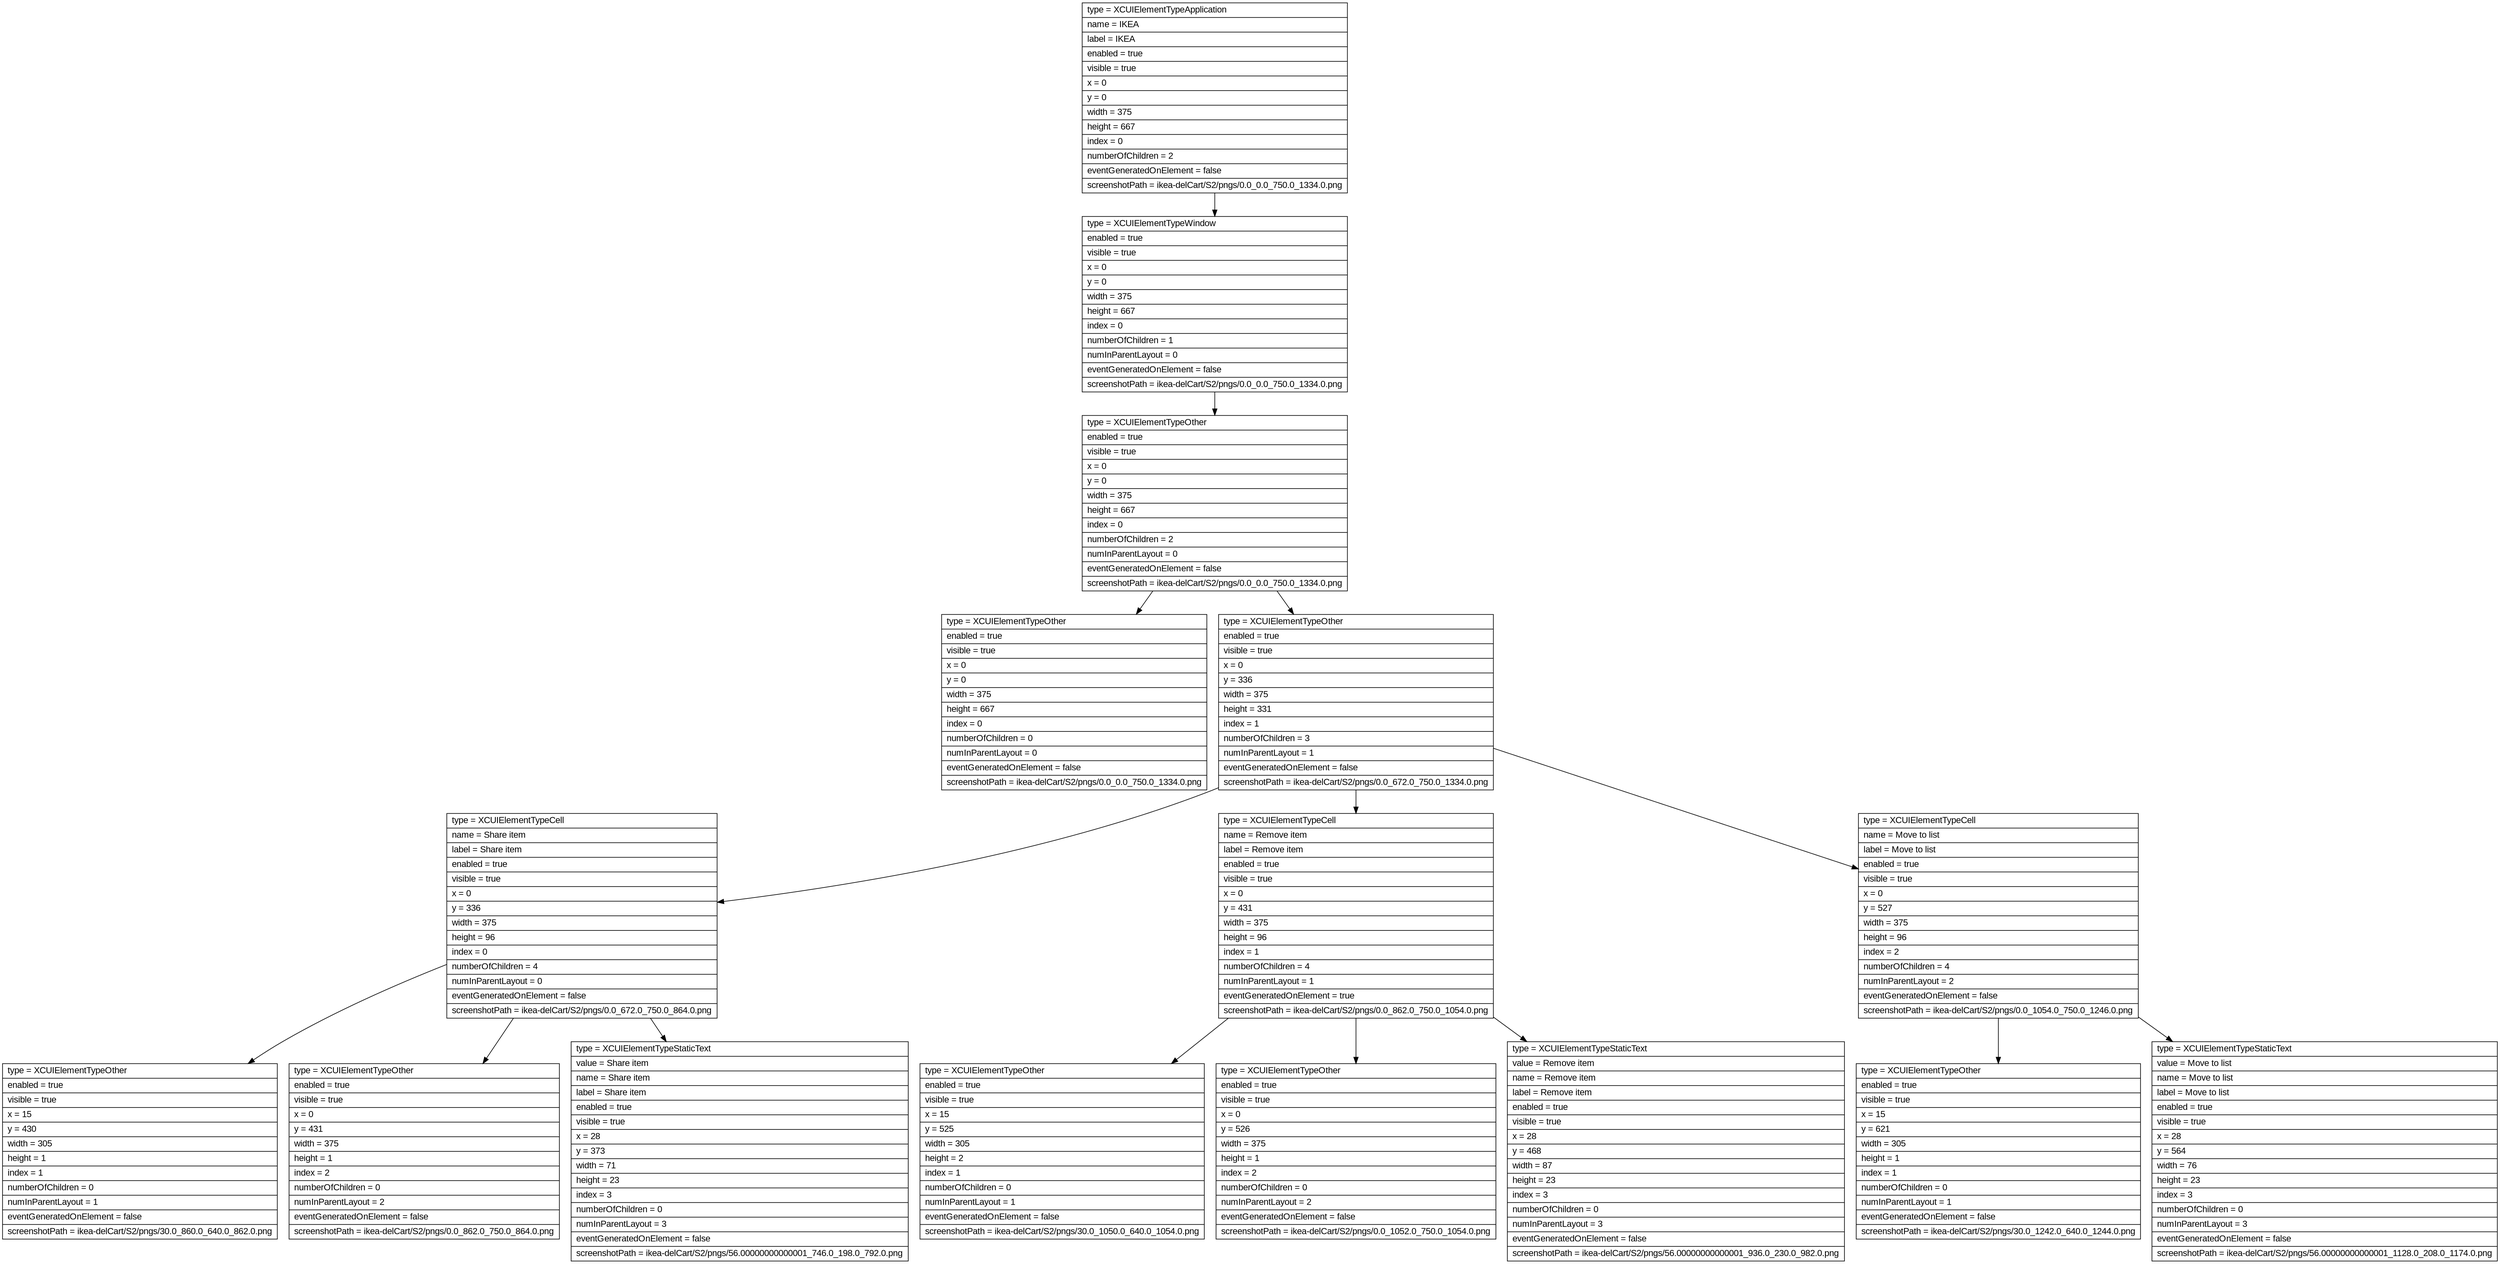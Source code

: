 digraph Layout {

	node [shape=record fontname=Arial];

	0	[label="{type = XCUIElementTypeApplication\l|name = IKEA\l|label = IKEA\l|enabled = true\l|visible = true\l|x = 0\l|y = 0\l|width = 375\l|height = 667\l|index = 0\l|numberOfChildren = 2\l|eventGeneratedOnElement = false \l|screenshotPath = ikea-delCart/S2/pngs/0.0_0.0_750.0_1334.0.png\l}"]
	1	[label="{type = XCUIElementTypeWindow\l|enabled = true\l|visible = true\l|x = 0\l|y = 0\l|width = 375\l|height = 667\l|index = 0\l|numberOfChildren = 1\l|numInParentLayout = 0\l|eventGeneratedOnElement = false \l|screenshotPath = ikea-delCart/S2/pngs/0.0_0.0_750.0_1334.0.png\l}"]
	2	[label="{type = XCUIElementTypeOther\l|enabled = true\l|visible = true\l|x = 0\l|y = 0\l|width = 375\l|height = 667\l|index = 0\l|numberOfChildren = 2\l|numInParentLayout = 0\l|eventGeneratedOnElement = false \l|screenshotPath = ikea-delCart/S2/pngs/0.0_0.0_750.0_1334.0.png\l}"]
	3	[label="{type = XCUIElementTypeOther\l|enabled = true\l|visible = true\l|x = 0\l|y = 0\l|width = 375\l|height = 667\l|index = 0\l|numberOfChildren = 0\l|numInParentLayout = 0\l|eventGeneratedOnElement = false \l|screenshotPath = ikea-delCart/S2/pngs/0.0_0.0_750.0_1334.0.png\l}"]
	4	[label="{type = XCUIElementTypeOther\l|enabled = true\l|visible = true\l|x = 0\l|y = 336\l|width = 375\l|height = 331\l|index = 1\l|numberOfChildren = 3\l|numInParentLayout = 1\l|eventGeneratedOnElement = false \l|screenshotPath = ikea-delCart/S2/pngs/0.0_672.0_750.0_1334.0.png\l}"]
	5	[label="{type = XCUIElementTypeCell\l|name = Share item\l|label = Share item\l|enabled = true\l|visible = true\l|x = 0\l|y = 336\l|width = 375\l|height = 96\l|index = 0\l|numberOfChildren = 4\l|numInParentLayout = 0\l|eventGeneratedOnElement = false \l|screenshotPath = ikea-delCart/S2/pngs/0.0_672.0_750.0_864.0.png\l}"]
	6	[label="{type = XCUIElementTypeCell\l|name = Remove item\l|label = Remove item\l|enabled = true\l|visible = true\l|x = 0\l|y = 431\l|width = 375\l|height = 96\l|index = 1\l|numberOfChildren = 4\l|numInParentLayout = 1\l|eventGeneratedOnElement = true \l|screenshotPath = ikea-delCart/S2/pngs/0.0_862.0_750.0_1054.0.png\l}"]
	7	[label="{type = XCUIElementTypeCell\l|name = Move to list\l|label = Move to list\l|enabled = true\l|visible = true\l|x = 0\l|y = 527\l|width = 375\l|height = 96\l|index = 2\l|numberOfChildren = 4\l|numInParentLayout = 2\l|eventGeneratedOnElement = false \l|screenshotPath = ikea-delCart/S2/pngs/0.0_1054.0_750.0_1246.0.png\l}"]
	8	[label="{type = XCUIElementTypeOther\l|enabled = true\l|visible = true\l|x = 15\l|y = 430\l|width = 305\l|height = 1\l|index = 1\l|numberOfChildren = 0\l|numInParentLayout = 1\l|eventGeneratedOnElement = false \l|screenshotPath = ikea-delCart/S2/pngs/30.0_860.0_640.0_862.0.png\l}"]
	9	[label="{type = XCUIElementTypeOther\l|enabled = true\l|visible = true\l|x = 0\l|y = 431\l|width = 375\l|height = 1\l|index = 2\l|numberOfChildren = 0\l|numInParentLayout = 2\l|eventGeneratedOnElement = false \l|screenshotPath = ikea-delCart/S2/pngs/0.0_862.0_750.0_864.0.png\l}"]
	10	[label="{type = XCUIElementTypeStaticText\l|value = Share item\l|name = Share item\l|label = Share item\l|enabled = true\l|visible = true\l|x = 28\l|y = 373\l|width = 71\l|height = 23\l|index = 3\l|numberOfChildren = 0\l|numInParentLayout = 3\l|eventGeneratedOnElement = false \l|screenshotPath = ikea-delCart/S2/pngs/56.00000000000001_746.0_198.0_792.0.png\l}"]
	11	[label="{type = XCUIElementTypeOther\l|enabled = true\l|visible = true\l|x = 15\l|y = 525\l|width = 305\l|height = 2\l|index = 1\l|numberOfChildren = 0\l|numInParentLayout = 1\l|eventGeneratedOnElement = false \l|screenshotPath = ikea-delCart/S2/pngs/30.0_1050.0_640.0_1054.0.png\l}"]
	12	[label="{type = XCUIElementTypeOther\l|enabled = true\l|visible = true\l|x = 0\l|y = 526\l|width = 375\l|height = 1\l|index = 2\l|numberOfChildren = 0\l|numInParentLayout = 2\l|eventGeneratedOnElement = false \l|screenshotPath = ikea-delCart/S2/pngs/0.0_1052.0_750.0_1054.0.png\l}"]
	13	[label="{type = XCUIElementTypeStaticText\l|value = Remove item\l|name = Remove item\l|label = Remove item\l|enabled = true\l|visible = true\l|x = 28\l|y = 468\l|width = 87\l|height = 23\l|index = 3\l|numberOfChildren = 0\l|numInParentLayout = 3\l|eventGeneratedOnElement = false \l|screenshotPath = ikea-delCart/S2/pngs/56.00000000000001_936.0_230.0_982.0.png\l}"]
	14	[label="{type = XCUIElementTypeOther\l|enabled = true\l|visible = true\l|x = 15\l|y = 621\l|width = 305\l|height = 1\l|index = 1\l|numberOfChildren = 0\l|numInParentLayout = 1\l|eventGeneratedOnElement = false \l|screenshotPath = ikea-delCart/S2/pngs/30.0_1242.0_640.0_1244.0.png\l}"]
	15	[label="{type = XCUIElementTypeStaticText\l|value = Move to list\l|name = Move to list\l|label = Move to list\l|enabled = true\l|visible = true\l|x = 28\l|y = 564\l|width = 76\l|height = 23\l|index = 3\l|numberOfChildren = 0\l|numInParentLayout = 3\l|eventGeneratedOnElement = false \l|screenshotPath = ikea-delCart/S2/pngs/56.00000000000001_1128.0_208.0_1174.0.png\l}"]


	0 -> 1
	1 -> 2
	2 -> 3
	2 -> 4
	4 -> 5
	4 -> 6
	4 -> 7
	5 -> 8
	5 -> 9
	5 -> 10
	6 -> 11
	6 -> 12
	6 -> 13
	7 -> 14
	7 -> 15


}